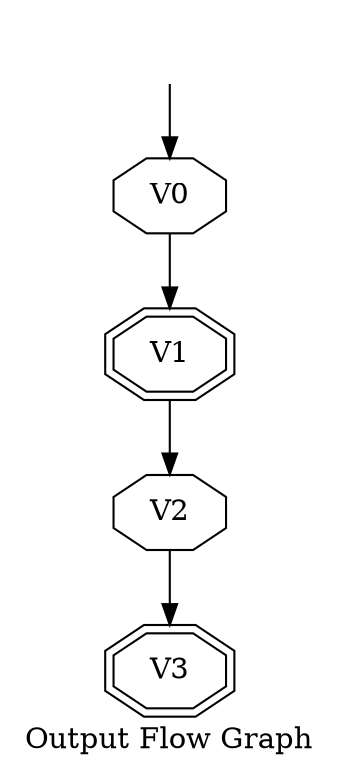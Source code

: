 digraph OFG {
  rankdir=TB;
  V2 [label = "V2", shape = "octagon"];
  V3 [label = "V3", shape = "octagon", shape = "doubleoctagon"];
  V0 [label = "V0", shape = "octagon", ];
  V1 [label = "V1", shape = "octagon", shape = "doubleoctagon"];
  V2 -> V3;
  V0FakedSrc [ label="", shape="none" ];
  V0FakedSrc -> V0;
  V0 -> V1;
  V1 -> V2;
  label="Output Flow Graph";
}
